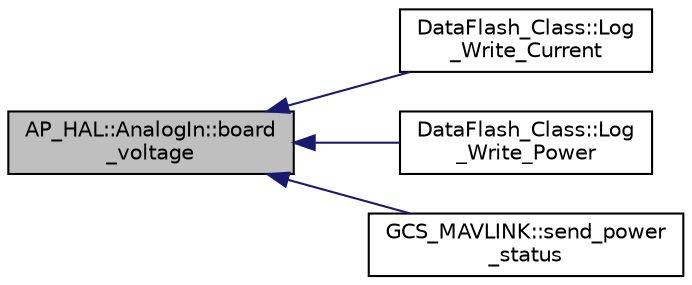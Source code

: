 digraph "AP_HAL::AnalogIn::board_voltage"
{
 // INTERACTIVE_SVG=YES
  edge [fontname="Helvetica",fontsize="10",labelfontname="Helvetica",labelfontsize="10"];
  node [fontname="Helvetica",fontsize="10",shape=record];
  rankdir="LR";
  Node1 [label="AP_HAL::AnalogIn::board\l_voltage",height=0.2,width=0.4,color="black", fillcolor="grey75", style="filled" fontcolor="black"];
  Node1 -> Node2 [dir="back",color="midnightblue",fontsize="10",style="solid",fontname="Helvetica"];
  Node2 [label="DataFlash_Class::Log\l_Write_Current",height=0.2,width=0.4,color="black", fillcolor="white", style="filled",URL="$classDataFlash__Class.html#a1a8930525fbd06f38f6ea6bd3df25334"];
  Node1 -> Node3 [dir="back",color="midnightblue",fontsize="10",style="solid",fontname="Helvetica"];
  Node3 [label="DataFlash_Class::Log\l_Write_Power",height=0.2,width=0.4,color="black", fillcolor="white", style="filled",URL="$classDataFlash__Class.html#a0244745bcbf21252169dbca26be44557"];
  Node1 -> Node4 [dir="back",color="midnightblue",fontsize="10",style="solid",fontname="Helvetica"];
  Node4 [label="GCS_MAVLINK::send_power\l_status",height=0.2,width=0.4,color="black", fillcolor="white", style="filled",URL="$classGCS__MAVLINK.html#a731179362dc1cb1bbd2fd77eec523d8b"];
}
